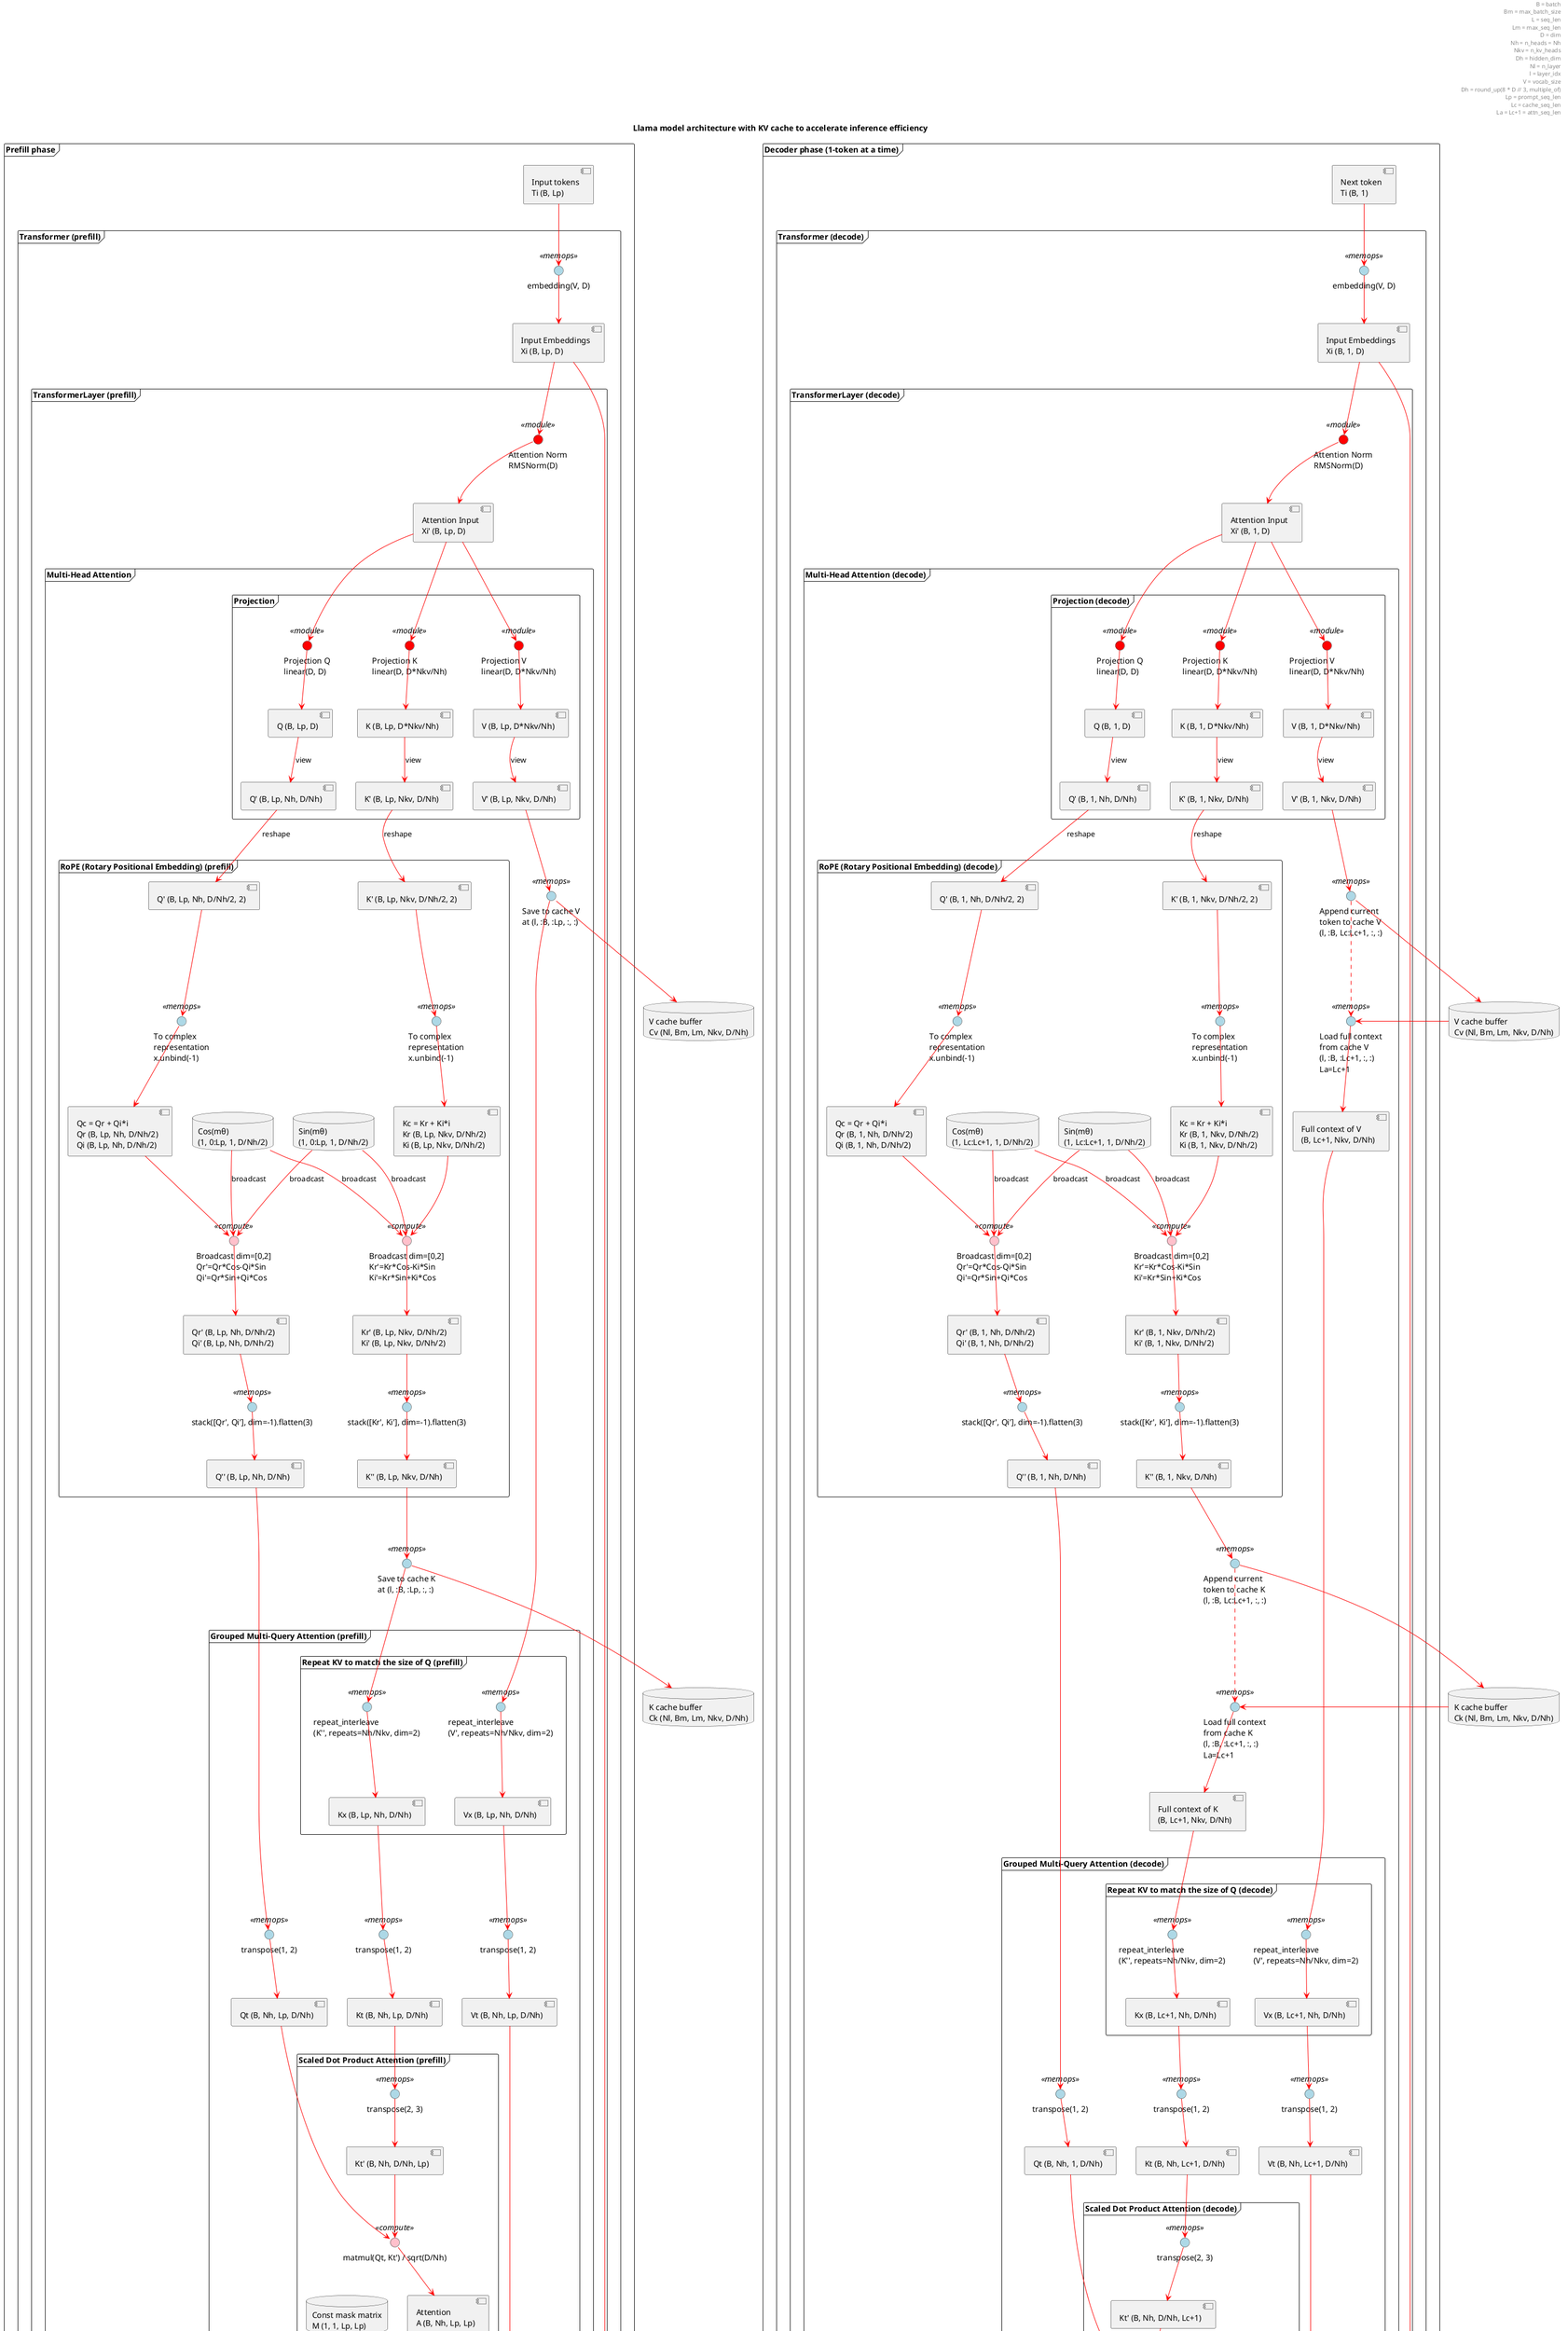@startuml "model_kvcache"

title "Llama model architecture with KV cache to accelerate inference efficiency"

skinparam CloudBorderColor White
skinparam interface {
    BackgroundColor<<memops>> Lightblue
    BackgroundColor<<compute>> Pink
    BackgroundColor<<module>> Red
    BackgroundColor<<out-of-scope>> Green
}
skinparam component {
    ArrowColor Red
}


header
B = batch
Bm = max_batch_size
L = seq_len
Lm = max_seq_len
D = dim
Nh = n_heads = Nh
Nkv = n_kv_heads
Dh = hidden_dim
Nl = n_layer
l = layer_idx
V = vocab_size
Dh = round_up(8 * D // 3, multiple_of)
Lp = prompt_seq_len
Lc = cache_seq_len
La = Lc+1 = attn_seq_len
end header

database "K cache buffer\nCk (Nl, Bm, Lm, Nkv, D/Nh)" as cache_k
database "V cache buffer\nCv (Nl, Bm, Lm, Nkv, D/Nh)" as cache_v
database "K cache buffer\nCk (Nl, Bm, Lm, Nkv, D/Nh)" as cache_k_
database "V cache buffer\nCv (Nl, Bm, Lm, Nkv, D/Nh)" as cache_v_

frame "Prefill phase" {
    ' Input token
    [Input tokens\nTi (B, Lp)] as Ti

    frame "Transformer (prefill)" {
        ' Embeddings
        () "embedding(V, D)" as embedding <<memops>>
        [Input Embeddings\nXi (B, Lp, D)] as Xi

        Ti --> embedding
        embedding --> Xi

        frame "TransformerLayer (prefill)" {
            ' RMS Norm
            () "Attention Norm\nRMSNorm(D)" as attention_norm <<module>>
            [Attention Input\nXi' (B, Lp, D)] as Xi1

            Xi --> attention_norm
            attention_norm --> Xi1

            frame "Multi-Head Attention" {
                frame Projection {
                    ' Linear projection
                    () "Projection Q\nlinear(D, D)" as projection_q <<module>>
                    () "Projection K\nlinear(D, D*Nkv/Nh)" as projection_k <<module>>
                    () "Projection V\nlinear(D, D*Nkv/Nh)" as projection_v <<module>>
                    [Q (B, Lp, D)] as Q
                    [K (B, Lp, D*Nkv/Nh)] as K
                    [V (B, Lp, D*Nkv/Nh)] as V

                    Xi1 --> projection_q
                    Xi1 --> projection_k
                    Xi1 --> projection_v

                    projection_q --> Q
                    projection_k --> K
                    projection_v --> V

                    ' Reshape
                    [Q' (B, Lp, Nh, D/Nh)] as Q1
                    [K' (B, Lp, Nkv, D/Nh)] as K1
                    [V' (B, Lp, Nkv, D/Nh)] as V1

                    Q --> Q1 : view
                    K --> K1 : view
                    V --> V1 : view
                }
                ' End of frame "Projection"

                frame "RoPE (Rotary Positional Embedding) (prefill)" {
                    ' Reshape and unbind XQ and XK to match complex representation
                    [Q' (B, Lp, Nh, D/Nh/2, 2)] as _Q1
                    [K' (B, Lp, Nkv, D/Nh/2, 2)] as _K1
                    Q1 --> _Q1 : reshape
                    K1 --> _K1 : reshape

                    () "To complex\nrepresentation\nx.unbind(-1)" as complex_q <<memops>>
                    () "To complex\nrepresentation\nx.unbind(-1)" as complex_k <<memops>>
                    [Qc = Qr + Qi*i\nQr (B, Lp, Nh, D/Nh/2)\nQi (B, Lp, Nh, D/Nh/2)] as Qc
                    [Kc = Kr + Ki*i\nKr (B, Lp, Nkv, D/Nh/2)\nKi (B, Lp, Nkv, D/Nh/2)] as Kc

                    _Q1 --> complex_q
                    _K1 --> complex_k
                    complex_q --> Qc
                    complex_k --> Kc

                    ' RoPE precomputed sin/cos freqs
                    database "Cos(mθ)\n(1, 0:Lp, 1, D/Nh/2)" as Cos
                    database "Sin(mθ)\n(1, 0:Lp, 1, D/Nh/2)" as Sin

                    ' Apply rotation on complex
                    () "Broadcast dim=[0,2]\nQr'=Qr*Cos-Qi*Sin\nQi'=Qr*Sin+Qi*Cos" as rotate_q <<compute>>
                    () "Broadcast dim=[0,2]\nKr'=Kr*Cos-Ki*Sin\nKi'=Kr*Sin+Ki*Cos" as rotate_k <<compute>>

                    [Qr' (B, Lp, Nh, D/Nh/2)\nQi' (B, Lp, Nh, D/Nh/2)] as Qc1
                    [Kr' (B, Lp, Nkv, D/Nh/2)\nKi' (B, Lp, Nkv, D/Nh/2)] as Kc1

                    Qc --> rotate_q
                    Cos --> rotate_q : broadcast
                    Sin --> rotate_q : broadcast
                    Kc --> rotate_k
                    Cos --> rotate_k : broadcast
                    Sin --> rotate_k : broadcast
                    rotate_q --> Qc1
                    rotate_k --> Kc1


                    ' Stack and flatten (like shuffle cards)
                    () "stack([Qr', Qi'], dim=-1).flatten(3)" as shuffle_q <<memops>>
                    () "stack([Kr', Ki'], dim=-1).flatten(3)" as shuffle_k <<memops>>
                    [Q'' (B, Lp, Nh, D/Nh)] as Q2
                    [K'' (B, Lp, Nkv, D/Nh)] as K2

                    Qc1 --> shuffle_q
                    shuffle_q --> Q2
                    Kc1 --> shuffle_k
                    shuffle_k --> K2
                }
                ' End of frame RoPE

                ' KV Cache
                () "Save to cache K\nat (l, :B, :Lp, :, :)" as save_to_cache_k <<memops>>
                () "Save to cache V\nat (l, :B, :Lp, :, :)" as save_to_cache_v <<memops>>
                V1 --> save_to_cache_v
                K2 --> save_to_cache_k
                save_to_cache_k --> cache_k
                save_to_cache_v --> cache_v

                frame "Grouped Multi-Query Attention (prefill)" {

                    frame "Repeat KV to match the size of Q (prefill)" {
                        ' Repeat K and V for GQA (grouped multi-query attention)
                        () "repeat_interleave\n(K'', repeats=Nh/Nkv, dim=2)" as repeat_k <<memops>>
                        () "repeat_interleave\n(V', repeats=Nh/Nkv, dim=2)" as repeat_v <<memops>>
                        [Kx (B, Lp, Nh, D/Nh)] as Kx
                        [Vx (B, Lp, Nh, D/Nh)] as Vx

                        save_to_cache_k --> repeat_k
                        repeat_k --> Kx
                        save_to_cache_v --> repeat_v
                        repeat_v --> Vx
                    }

                    cloud {
                        ' Transpose
                        () "transpose(1, 2)" as trans_q <<memops>>
                        () "transpose(1, 2)" as trans_k <<memops>>
                        () "transpose(1, 2)" as trans_v <<memops>>

                        [Qt (B, Nh, Lp, D/Nh)] as Qt
                        [Kt (B, Nh, Lp, D/Nh)] as Kt
                        [Vt (B, Nh, Lp, D/Nh)] as Vt

                        Q2 --> trans_q
                        Kx --> trans_k
                        Vx --> trans_v
                        trans_q --> Qt
                        trans_k --> Kt
                        trans_v --> Vt
                    }

                    frame "Scaled Dot Product Attention (prefill)" {
                        ' transpose
                        [Kt' (B, Nh, D/Nh, Lp)] as Kt1
                        () "transpose(2, 3)" as trans_kt <<memops>>

                        Kt --> trans_kt
                        trans_kt --> Kt1

                        ' matmul
                        () "matmul(Qt, Kt') / sqrt(D/Nh)" as matmul_q_k <<compute>>
                        [Attention\nA (B, Nh, Lp, Lp)] as A

                        Qt --> matmul_q_k
                        Kt1 --> matmul_q_k
                        matmul_q_k --> A

                        ' mask
                        database "Const mask matrix\nM (1, 1, Lp, Lp)" as M
                        () "add(A, M)" as add_mask <<compute>>
                        [Am (B, Nh, Lp, Lp)] as Am

                        A --> add_mask
                        M --> add_mask : broadcast
                        add_mask --> Am

                        ' softmax
                        () "softmax(Am, dim=-1)" as softmax <<compute>>
                        [As (B, Nh, Lp, Lp)] as As

                        Am --> softmax
                        softmax --> As

                        ' matmul
                        () "matmul(As, Vt)" as matmul_a_v <<compute>>
                        [Self-Attention\nSA(B, Nh, Lp, D/Nh)] as SA

                        Vt --> matmul_a_v
                        As --> matmul_a_v
                        matmul_a_v --> SA
                    }
                    ' End of frame "Scaled Dot Product Attention"

                    ' concat heads
                    () "tranpose(1, 2).contiguous()" as concat_sa <<memops>>
                    [Self-Attention concatenated\nSAc (B, Lp, Nh, D/Nh)] as SAc
                    [Self-Attention concatenated\nSAc' (B, Lp, D)] as SAc1

                    SA --> concat_sa
                    concat_sa --> SAc
                    SAc --> SAc1 : view(B, Lp, -1)

                    ' Linear
                    () "Projection A\nlinear(D, D)" as projection_sac <<module>>
                    [Self-Attention projection\nSAp (B, Lp, D)] as SAp

                    SAc1 --> projection_sac
                    projection_sac --> SAp
                }
                ' End of frame "Grouped Multi-Query Attention"
            }

            ' Residual after attention
            () "Attention Residual Add" as attention_residual_add <<compute>>
            [Attention Residual Output\nHa (B, Lp, D)] as Ha
            Xi --> attention_residual_add
            SAp --> attention_residual_add

            attention_residual_add --> Ha

            ' RMSNorm
            () "FFN Norm\nRMSNorm(D)" as ffn_norm <<module>>
            [FFN input\nHi (B, Lp, D)] as Hi

            Ha --> ffn_norm
            ffn_norm --> Hi

            frame "FeedForward prefill" {
                cloud {
                    () "Gate Projection\nlinear(D, Dh)" as gate_projection <<module>>
                    () "Up Projection\nlinear(D, Dh)" as up_projection <<module>>
                    [Hg (B, Lp, Dh)] as Hg
                    [Hu (B, Lp, Dh)] as Hu

                    Hi --> gate_projection
                    gate_projection --> Hg
                    Hi --> up_projection
                    up_projection --> Hu
                }

                () "swish()" as swish <<compute>>
                [Hs (B, Lp, Dh)] as Hs

                Hg --> swish
                swish --> Hs

                () "Elem-Wise Mul()" as elem_wise_mul <<compute>>
                [Hm (B, Lp, Dh)] as Hm
                Hu --> elem_wise_mul
                Hs --> elem_wise_mul
                elem_wise_mul --> Hm

                () "Down Projection\nlinear(Dh, D)" as down_projection <<module>>
                [Hd (B, Lp, D)] as Hd

                Hm --> down_projection
                down_projection --> Hd
            }
            ' End of frame FeedForward

            ' Residual after FFN
            () "FNN Residual Add(Hd, Ha)" as ffn_residual_add <<compute>>
            [FFN Residual Output\nHf (B, Lp, D)] as Hf
            Ha --> ffn_residual_add
            Hd --> ffn_residual_add
            ffn_residual_add --> Hf
        }


        ' Loop TransformerLayer
        () "Loop through all the layers" as layer_loop
        [Input Embeddings\nXi (B, Lp, D)] as _Xi

        Hf --> layer_loop
        layer_loop -> _Xi : "Loop is not finished\n(to the next layer's input)"

    }

    ' Slice the last token
    () "slice(B, 1, D)" as slice
    [Hf' (B, 1, D)] as hf1
    layer_loop --> slice
    slice --> hf1

    note right of hf1
        Only the last token is needed in inference
        other tokens are known information
    end note

    ' RMSNorm
    () "Output Norm\nRMSNorm(D)" as output_norm <<module>>
    [Output Embeddings\nXo (B, 1, D)] as Xo

    hf1 --> output_norm : Loop is finished
    output_norm --> Xo

    ' Output linear
    () "Output Linear\nlinear(D, V)" as output_linear <<module>>

    Xo --> output_linear
}

[Output logits\nLo (B, 1, V)] as Lo
output_linear --> Lo

() "Sampling algorithm" as sampling <<out-of-scope>>
[Output tokens\nTo (B, 1)] as To
Lo --> sampling
sampling --> To

note right of To
    As the input tokens of decode phase
end note

'===============================================================================

frame "Decoder phase (1-token at a time)" {

    [Next token\nTi (B, 1)] as Ti_

    frame "Transformer (decode)" {
        ' Embeddings
        () "embedding(V, D)" as embedding_ <<memops>>
        [Input Embeddings\nXi (B, 1, D)] as Xi_

        Ti_ --> embedding_
        embedding_ --> Xi_

        frame "TransformerLayer (decode)" {
            ' RMS Norm
            () "Attention Norm\nRMSNorm(D)" as attention_norm_ <<module>>
            [Attention Input\nXi' (B, 1, D)] as Xi1_

            Xi_ --> attention_norm_
            attention_norm_ --> Xi1_

            frame "Multi-Head Attention (decode)" {
                frame "Projection (decode)" {
                    ' Linear projection
                    () "Projection Q\nlinear(D, D)" as projection_q_ <<module>>
                    () "Projection K\nlinear(D, D*Nkv/Nh)" as projection_k_ <<module>>
                    () "Projection V\nlinear(D, D*Nkv/Nh)" as projection_v_ <<module>>
                    [Q (B, 1, D)] as Q_
                    [K (B, 1, D*Nkv/Nh)] as K_
                    [V (B, 1, D*Nkv/Nh)] as V_

                    Xi1_ --> projection_q_
                    Xi1_ --> projection_k_
                    Xi1_ --> projection_v_

                    projection_q_ --> Q_
                    projection_k_ --> K_
                    projection_v_ --> V_

                    ' Reshape
                    [Q' (B, 1, Nh, D/Nh)] as Q1_
                    [K' (B, 1, Nkv, D/Nh)] as K1_
                    [V' (B, 1, Nkv, D/Nh)] as V1_

                    Q_ --> Q1_ : view
                    K_ --> K1_ : view
                    V_ --> V1_ : view
                }
                ' End of frame "Projection"

                frame "RoPE (Rotary Positional Embedding) (decode)" {
                    ' Reshape and unbind XQ and XK to match complex representation
                    [Q' (B, 1, Nh, D/Nh/2, 2)] as _Q1_
                    [K' (B, 1, Nkv, D/Nh/2, 2)] as _K1_
                    Q1_ --> _Q1_ : reshape
                    K1_ --> _K1_ : reshape

                    () "To complex\nrepresentation\nx.unbind(-1)" as complex_q_ <<memops>>
                    () "To complex\nrepresentation\nx.unbind(-1)" as complex_k_ <<memops>>
                    [Qc = Qr + Qi*i\nQr (B, 1, Nh, D/Nh/2)\nQi (B, 1, Nh, D/Nh/2)] as Qc_
                    [Kc = Kr + Ki*i\nKr (B, 1, Nkv, D/Nh/2)\nKi (B, 1, Nkv, D/Nh/2)] as Kc_

                    _Q1_ --> complex_q_
                    _K1_ --> complex_k_
                    complex_q_ --> Qc_
                    complex_k_ --> Kc_

                    ' RoPE precomputed sin/cos freqs
                    database "Cos(mθ)\n(1, Lc:Lc+1, 1, D/Nh/2)" as Cos_
                    database "Sin(mθ)\n(1, Lc:Lc+1, 1, D/Nh/2)" as Sin_

                    ' Apply rotation on complex
                    () "Broadcast dim=[0,2]\nQr'=Qr*Cos-Qi*Sin\nQi'=Qr*Sin+Qi*Cos" as rotate_q_ <<compute>>
                    () "Broadcast dim=[0,2]\nKr'=Kr*Cos-Ki*Sin\nKi'=Kr*Sin+Ki*Cos" as rotate_k_ <<compute>>

                    [Qr' (B, 1, Nh, D/Nh/2)\nQi' (B, 1, Nh, D/Nh/2)] as Qc1_
                    [Kr' (B, 1, Nkv, D/Nh/2)\nKi' (B, 1, Nkv, D/Nh/2)] as Kc1_

                    Qc_ --> rotate_q_
                    Cos_ --> rotate_q_ : broadcast
                    Sin_ --> rotate_q_ : broadcast
                    Kc_ --> rotate_k_
                    Cos_ --> rotate_k_ : broadcast
                    Sin_ --> rotate_k_ : broadcast
                    rotate_q_ --> Qc1_
                    rotate_k_ --> Kc1_


                    ' Stack and flatten (like shuffle cards)
                    () "stack([Qr', Qi'], dim=-1).flatten(3)" as shuffle_q_ <<memops>>
                    () "stack([Kr', Ki'], dim=-1).flatten(3)" as shuffle_k_ <<memops>>
                    [Q'' (B, 1, Nh, D/Nh)] as Q2_
                    [K'' (B, 1, Nkv, D/Nh)] as K2_

                    Qc1_ --> shuffle_q_
                    Kc1_ --> shuffle_k_
                    shuffle_q_ --> Q2_
                    shuffle_k_ --> K2_
                }
                ' End of frame RoPE

                ' append KV cache (per head)
                () "Append current\ntoken to cache K\n(l, :B, Lc:Lc+1, :, :)" as save_to_cache_k_ <<memops>>
                () "Append current\ntoken to cache V\n(l, :B, Lc:Lc+1, :, :)" as save_to_cache_v_ <<memops>>
                K2_ --> save_to_cache_k_
                V1_ --> save_to_cache_v_
                save_to_cache_k_ --> cache_k_
                save_to_cache_v_ --> cache_v_

                ' load full context from cache
                () "Load full context\nfrom cache K\n(l, :B, :Lc+1, :, :)\nLa=Lc+1" as load_from_cache_k_ <<memops>>
                () "Load full context\nfrom cache V\n(l, :B, :Lc+1, :, :)\nLa=Lc+1" as load_from_cache_v_ <<memops>>
                [Full context of K\n(B, Lc+1, Nkv, D/Nh)] as Kf_
                [Full context of V\n(B, Lc+1, Nkv, D/Nh)] as Vf_
                save_to_cache_k_ ..> load_from_cache_k_
                save_to_cache_v_ ..> load_from_cache_v_
                load_from_cache_k_ --> Kf_
                load_from_cache_v_ --> Vf_
                cache_k_ --> load_from_cache_k_
                cache_v_ --> load_from_cache_v_

                frame "Grouped Multi-Query Attention (decode)" {

                    frame "Repeat KV to match the size of Q (decode)" {
                        ' Repeat K and V for GQA (grouped multi-query attention)
                        () "repeat_interleave\n(K'', repeats=Nh/Nkv, dim=2)" as repeat_k_ <<memops>>
                        () "repeat_interleave\n(V', repeats=Nh/Nkv, dim=2)" as repeat_v_ <<memops>>
                        [Kx (B, Lc+1, Nh, D/Nh)] as Kx_
                        [Vx (B, Lc+1, Nh, D/Nh)] as Vx_

                        Kf_ --> repeat_k_
                        Vf_ --> repeat_v_
                        repeat_k_ --> Kx_
                        repeat_v_ --> Vx_
                    }

                    cloud {
                        ' Transpose
                        () "transpose(1, 2)" as trans_q_ <<memops>>
                        () "transpose(1, 2)" as trans_k_ <<memops>>
                        () "transpose(1, 2)" as trans_v_ <<memops>>

                        [Qt (B, Nh, 1, D/Nh)] as Qt_
                        [Kt (B, Nh, Lc+1, D/Nh)] as Kt_
                        [Vt (B, Nh, Lc+1, D/Nh)] as Vt_

                        Q2_ --> trans_q_
                        Kx_ --> trans_k_
                        Vx_ --> trans_v_
                        trans_q_ --> Qt_
                        trans_k_ --> Kt_
                        trans_v_ --> Vt_
                    }

                    frame "Scaled Dot Product Attention (decode)" {
                        ' transpose
                        [Kt' (B, Nh, D/Nh, Lc+1)] as Kt1_
                        () "transpose(2, 3)" as trans_kt_ <<memops>>

                        Kt_ --> trans_kt_
                        trans_kt_ --> Kt1_

                        ' matmul
                        () "matmul(Qt, Kt') / sqrt(D/Nh)" as matmul_q_k_ <<compute>>
                        [Attention\nA (B, Nh, 1, Lc+1)] as A_

                        Qt_ --> matmul_q_k_
                        Kt1_ --> matmul_q_k_
                        matmul_q_k_ --> A_

                        ' mask
                        database "Const mask matrix\nM (1, 1, Lc:Lc+1, Lc+1)" as M_
                        () "add(A, M)" as add_mask_ <<compute>>
                        [Am (B, Nh, 1, Lc+1)] as Am_

                        A_ --> add_mask_
                        M_ --> add_mask_ : broadcast
                        add_mask_ --> Am_

                        ' softmax
                        () "softmax(Am, dim=-1)" as softmax_ <<compute>>
                        [As (B, Nh, 1, Lc+1)] as As_

                        Am_ --> softmax_
                        softmax_ --> As_


                        ' matmul
                        () "matmul(As, Vt)" as matmul_a_v_ <<compute>>
                        [Self-Attention\nSA(B, Nh, 1, D/Nh)] as SA_

                        Vt_ --> matmul_a_v_
                        As_ --> matmul_a_v_
                        matmul_a_v_ --> SA_
                    }
                    ' End of frame "Scaled Dot Product Attention"

                    ' concat heads
                    () "tranpose(1, 2).contiguous()" as concat_sa_ <<memops>>
                    [Self-Attention concatenated\nSAc (B, 1, Nh, D/Nh)] as SAc_
                    [Self-Attention concatenated\nSAc' (B, 1, D)] as SAc1_

                    SA_ --> concat_sa_
                    concat_sa_ --> SAc_
                    SAc_ --> SAc1_ : view(B, 1, -1)

                    ' Linear
                    () "Projection A\nlinear(D, D)" as projection_sac_ <<module>>
                    [Self-Attention projection\nSAp (B, 1, D)] as SAp_

                    SAc1_ --> projection_sac_
                    projection_sac_ --> SAp_
                }
                ' End of frame "Grouped Multi-Query Attention"
            }

            ' Residual after attention
            () "Attention Residual Add" as attention_residual_add_ <<compute>>
            [Attention Residual Output\nHa (B, 1, D)] as Ha_
            Xi_ --> attention_residual_add_
            SAp_ --> attention_residual_add_

            attention_residual_add_ --> Ha_

            ' RMSNorm
            () "FFN Norm\nRMSNorm(D)" as ffn_norm_ <<module>>
            [FFN input\nHi (B, 1, D)] as Hi_

            Ha_ --> ffn_norm_
            ffn_norm_ --> Hi_

            frame "FeedForward (decode)" {
                cloud {
                    () "Gate Projection\nlinear(D, Dh)" as gate_projection_ <<module>>
                    () "Up Projection\nlinear(D, Dh)" as up_projection_ <<module>>
                    [Hg (B, 1, Dh)] as Hg_
                    [Hu (B, 1, Dh)] as Hu_

                    Hi_ --> gate_projection_
                    gate_projection_ --> Hg_
                    Hi_ --> up_projection_
                    up_projection_ --> Hu_
                }

                () "swish()" as swish_ <<compute>>
                [Hs (B, 1, Dh)] as Hs_

                Hg_ --> swish_
                swish_ --> Hs_

                () "Elem-Wise Mul()" as elem_wise_mul_ <<compute>>
                [Hm (B, 1, Dh)] as Hm_
                Hu_ --> elem_wise_mul_
                Hs_ --> elem_wise_mul_
                elem_wise_mul_ --> Hm_

                () "Down Projection\nlinear(Dh, D)" as down_projection_ <<module>>
                [Hd (B, 1, D)] as Hd_

                Hm_ --> down_projection_
                down_projection_ --> Hd_
            }
            ' End of frame FeedForward

            ' Residual after FFN
            () "FNN Residual Add(Hd, Ha)" as ffn_residual_add_ <<compute>>
            [FFN Residual Output\nHf (B, 1, D)] as Hf_
            Ha_ --> ffn_residual_add_
            Hd_ --> ffn_residual_add_
            ffn_residual_add_ --> Hf_
        }


        ' loop TransformerLayer
        () "Loop through all the layers" as layer_loop_
        [Input Embeddings\nXi (B, 1, D)] as _Xi_

        Hf_ --> layer_loop_
        layer_loop_ -> _Xi_ : "Loop is not finished\n(to the next layer's input)"
    }

    ' RMSNorm
    () "Output Norm\nRMSNorm(D)" as output_norm_ <<module>>
    [Output Embeddings\nXo (B, 1, D)] as Xo_

    layer_loop_ --> output_norm_ : Loop is finished
    output_norm_ --> Xo_

    ' Output linear
    () "Output Linear\nlinear(D, V)" as output_linear_ <<module>>

    Xo_ --> output_linear_
}

[Output logits\nLo (B, 1, V)] as Lo_
output_linear_ --> Lo_

() "Sampling algorithm" as sampling_ <<out-of-scope>>
[Output tokens\nTo (B, 1)] as To_
Lo_ --> sampling_
sampling_ --> To_

note right of To_
    As the input tokens of decode phase.
    Because the KV cache already saved the full context of previous tokens,
    only one token is needed for the next decode iteration.
end note

@enduml
